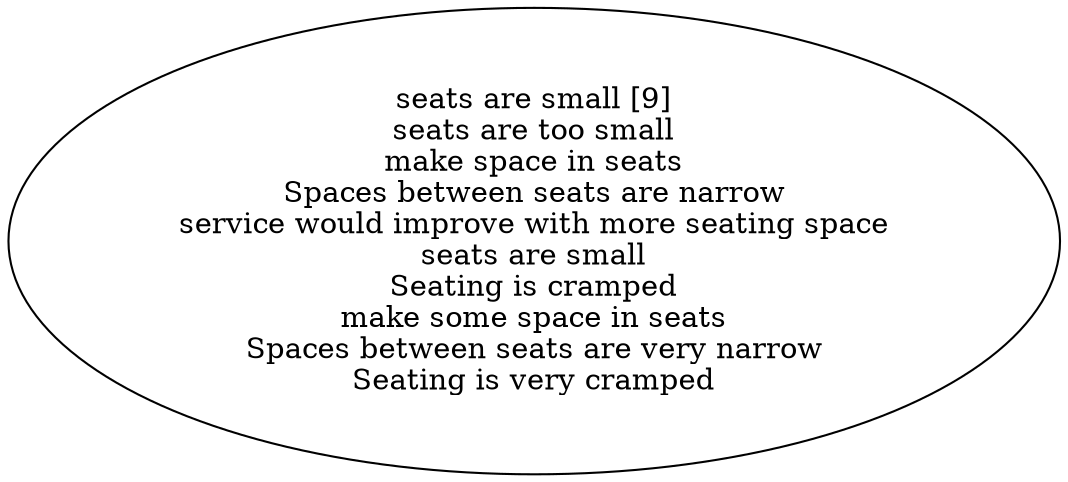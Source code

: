digraph collapsedGraph {
"seats are small [9]\nseats are too small\nmake space in seats\nSpaces between seats are narrow\nservice would improve with more seating space\nseats are small\nSeating is cramped\nmake some space in seats\nSpaces between seats are very narrow\nSeating is very cramped"}